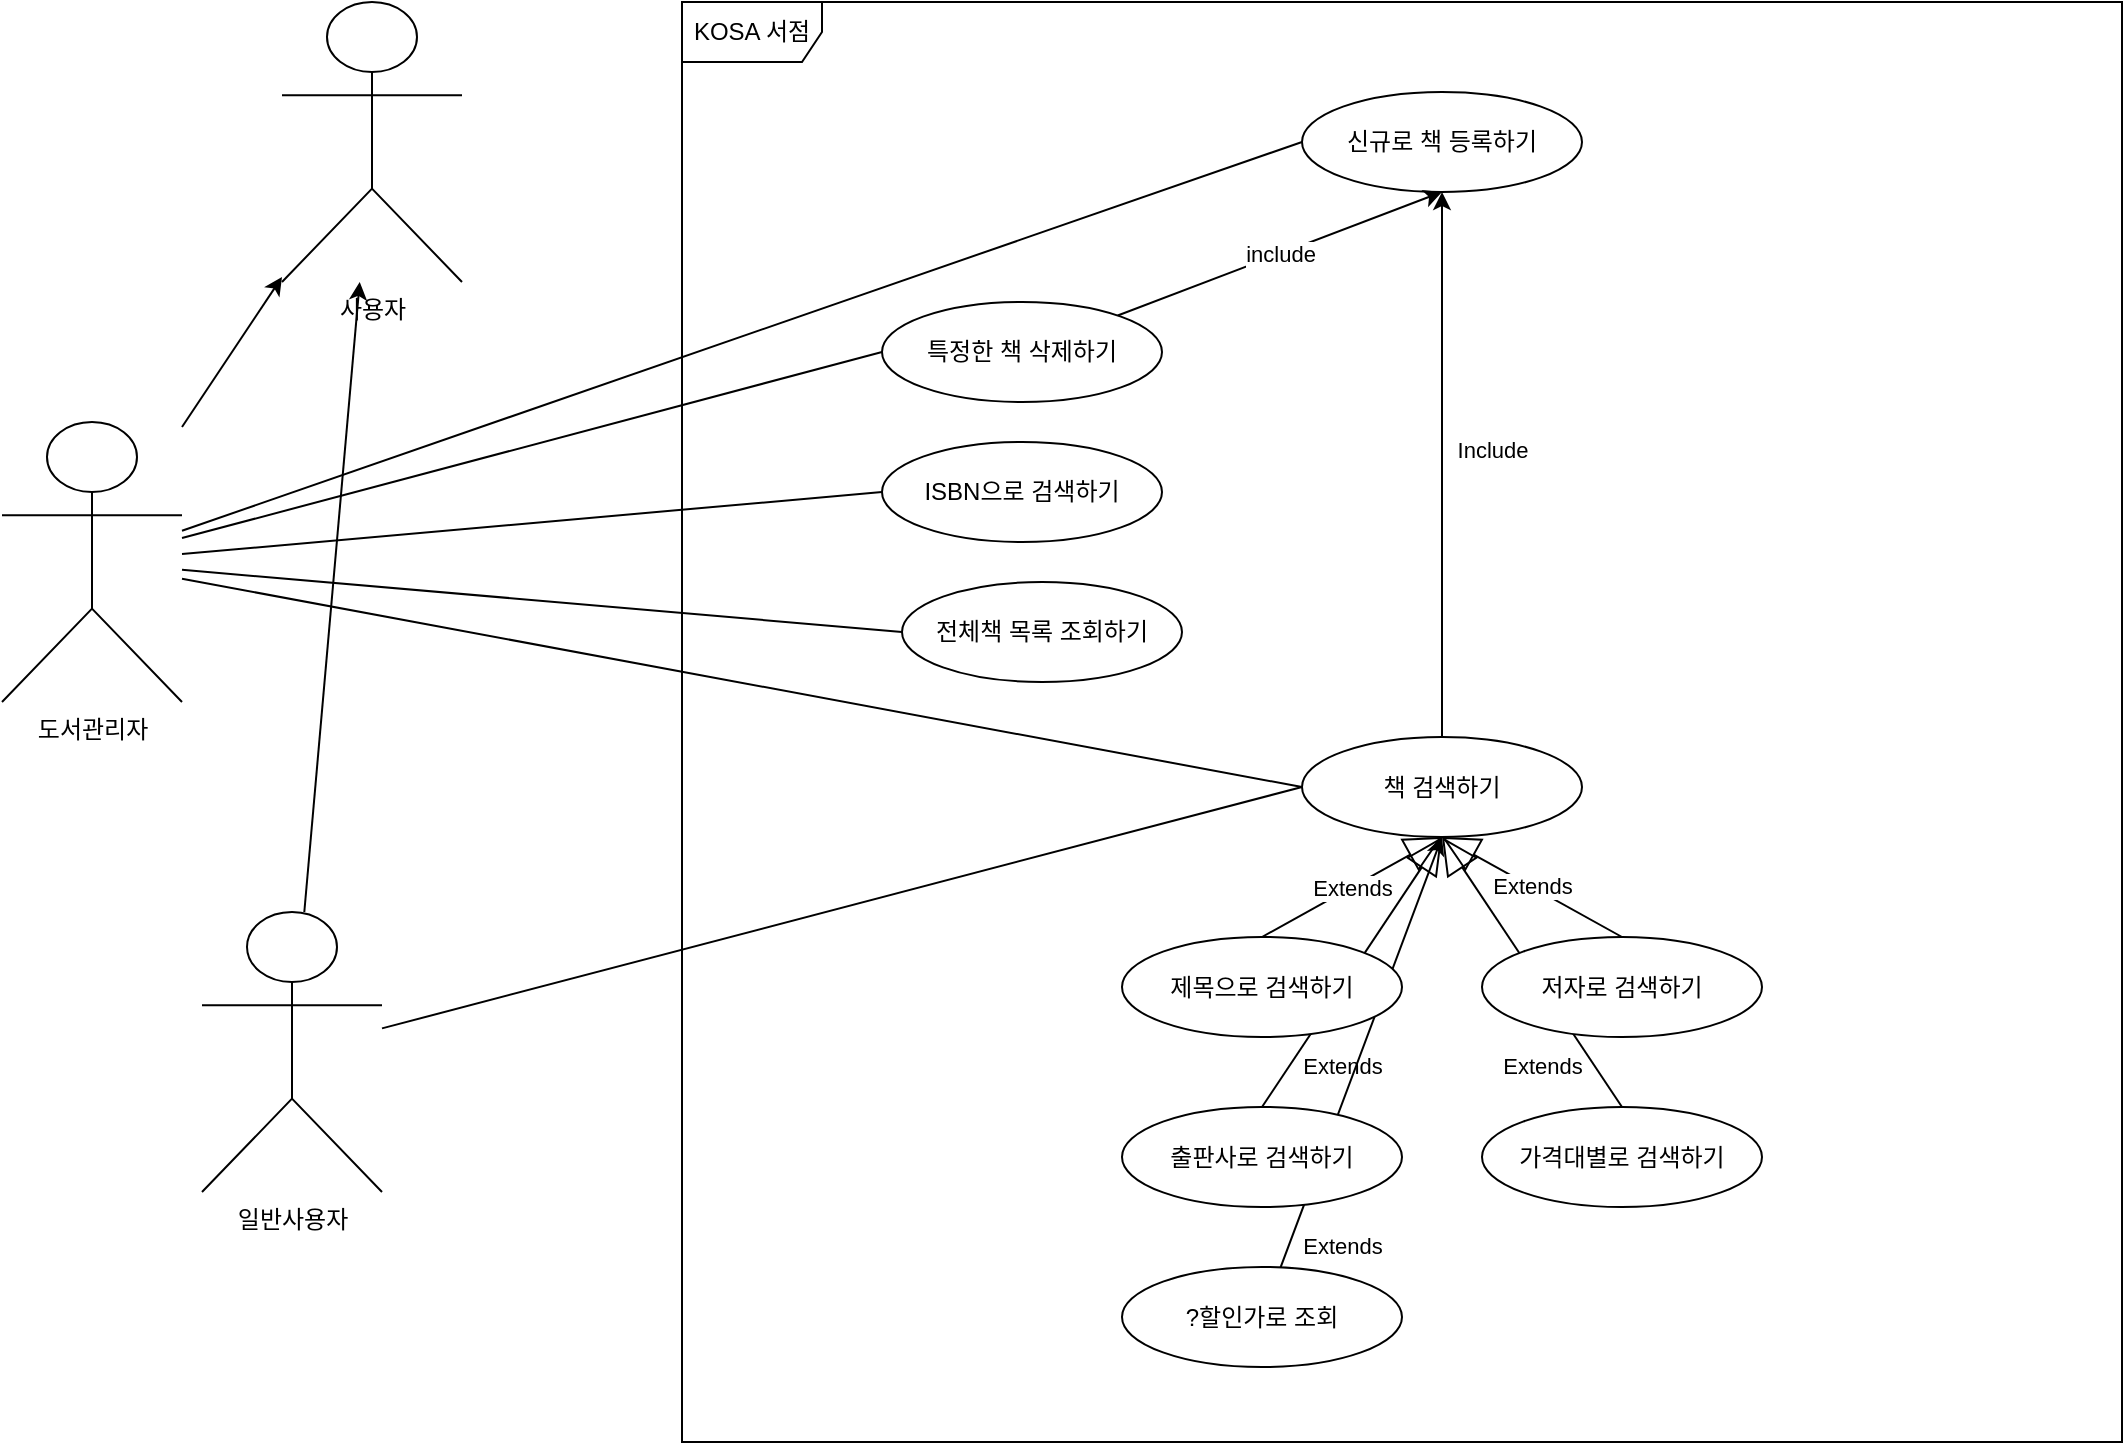 <mxfile version="27.0.9">
  <diagram id="tu2wQ8LnA8tp2BV-aJbI" name="페이지-1">
    <mxGraphModel dx="1971" dy="782" grid="1" gridSize="10" guides="1" tooltips="1" connect="1" arrows="1" fold="1" page="1" pageScale="1" pageWidth="827" pageHeight="1169" math="0" shadow="0">
      <root>
        <mxCell id="0" />
        <mxCell id="1" parent="0" />
        <mxCell id="rpM9JcjBu72Rt_czWlIL-38" style="rounded=0;orthogonalLoop=1;jettySize=auto;html=1;entryX=0;entryY=0.5;entryDx=0;entryDy=0;endArrow=none;startFill=0;" edge="1" parent="1" source="rpM9JcjBu72Rt_czWlIL-22" target="rpM9JcjBu72Rt_czWlIL-16">
          <mxGeometry relative="1" as="geometry" />
        </mxCell>
        <mxCell id="rpM9JcjBu72Rt_czWlIL-37" style="rounded=0;orthogonalLoop=1;jettySize=auto;html=1;entryX=0;entryY=0.5;entryDx=0;entryDy=0;endArrow=none;startFill=0;" edge="1" parent="1" source="rpM9JcjBu72Rt_czWlIL-23" target="rpM9JcjBu72Rt_czWlIL-16">
          <mxGeometry relative="1" as="geometry" />
        </mxCell>
        <mxCell id="rpM9JcjBu72Rt_czWlIL-32" value="Extends" style="endArrow=block;endSize=16;endFill=0;html=1;rounded=0;exitX=0.5;exitY=0;exitDx=0;exitDy=0;entryX=0.5;entryY=1;entryDx=0;entryDy=0;" edge="1" parent="1" source="rpM9JcjBu72Rt_czWlIL-17" target="rpM9JcjBu72Rt_czWlIL-16">
          <mxGeometry x="-0.005" width="160" relative="1" as="geometry">
            <mxPoint x="100" y="677.5" as="sourcePoint" />
            <mxPoint x="260" y="677.5" as="targetPoint" />
            <mxPoint as="offset" />
          </mxGeometry>
        </mxCell>
        <mxCell id="rpM9JcjBu72Rt_czWlIL-33" value="Extends" style="endArrow=block;endSize=16;endFill=0;html=1;rounded=0;exitX=0.5;exitY=0;exitDx=0;exitDy=0;entryX=0.5;entryY=1;entryDx=0;entryDy=0;" edge="1" parent="1" source="rpM9JcjBu72Rt_czWlIL-18" target="rpM9JcjBu72Rt_czWlIL-16">
          <mxGeometry width="160" relative="1" as="geometry">
            <mxPoint x="520" y="687.5" as="sourcePoint" />
            <mxPoint x="610" y="647.5" as="targetPoint" />
          </mxGeometry>
        </mxCell>
        <mxCell id="rpM9JcjBu72Rt_czWlIL-34" value="Extends" style="endArrow=block;endSize=16;endFill=0;html=1;rounded=0;exitX=0.5;exitY=0;exitDx=0;exitDy=0;entryX=0.5;entryY=1;entryDx=0;entryDy=0;" edge="1" parent="1" source="rpM9JcjBu72Rt_czWlIL-20" target="rpM9JcjBu72Rt_czWlIL-16">
          <mxGeometry x="-0.521" y="22" width="160" relative="1" as="geometry">
            <mxPoint x="460" y="747.5" as="sourcePoint" />
            <mxPoint x="550" y="707.5" as="targetPoint" />
            <mxPoint as="offset" />
          </mxGeometry>
        </mxCell>
        <mxCell id="rpM9JcjBu72Rt_czWlIL-35" value="Extends" style="endArrow=block;endSize=16;endFill=0;html=1;rounded=0;exitX=0.5;exitY=0;exitDx=0;exitDy=0;entryX=0.5;entryY=1;entryDx=0;entryDy=0;" edge="1" parent="1" source="rpM9JcjBu72Rt_czWlIL-19" target="rpM9JcjBu72Rt_czWlIL-16">
          <mxGeometry x="-0.521" y="-22" width="160" relative="1" as="geometry">
            <mxPoint x="305" y="717.5" as="sourcePoint" />
            <mxPoint x="395" y="677.5" as="targetPoint" />
            <mxPoint as="offset" />
          </mxGeometry>
        </mxCell>
        <mxCell id="rpM9JcjBu72Rt_czWlIL-27" style="rounded=0;orthogonalLoop=1;jettySize=auto;html=1;entryX=0;entryY=0.5;entryDx=0;entryDy=0;endArrow=none;startFill=0;" edge="1" parent="1" source="rpM9JcjBu72Rt_czWlIL-22" target="rpM9JcjBu72Rt_czWlIL-14">
          <mxGeometry relative="1" as="geometry" />
        </mxCell>
        <mxCell id="rpM9JcjBu72Rt_czWlIL-25" style="rounded=0;orthogonalLoop=1;jettySize=auto;html=1;" edge="1" parent="1" source="rpM9JcjBu72Rt_czWlIL-22" target="rpM9JcjBu72Rt_czWlIL-21">
          <mxGeometry relative="1" as="geometry" />
        </mxCell>
        <mxCell id="rpM9JcjBu72Rt_czWlIL-26" style="rounded=0;orthogonalLoop=1;jettySize=auto;html=1;" edge="1" parent="1" source="rpM9JcjBu72Rt_czWlIL-23" target="rpM9JcjBu72Rt_czWlIL-21">
          <mxGeometry relative="1" as="geometry" />
        </mxCell>
        <mxCell id="rpM9JcjBu72Rt_czWlIL-1" value="KOSA 서점" style="shape=umlFrame;whiteSpace=wrap;html=1;pointerEvents=0;width=70;height=30;" vertex="1" parent="1">
          <mxGeometry x="60" y="40" width="720" height="720" as="geometry" />
        </mxCell>
        <mxCell id="rpM9JcjBu72Rt_czWlIL-48" value="Extends" style="rounded=0;orthogonalLoop=1;jettySize=auto;html=1;entryX=0.5;entryY=1;entryDx=0;entryDy=0;" edge="1" parent="1" source="rpM9JcjBu72Rt_czWlIL-2" target="rpM9JcjBu72Rt_czWlIL-16">
          <mxGeometry x="-0.823" y="-25" relative="1" as="geometry">
            <mxPoint as="offset" />
          </mxGeometry>
        </mxCell>
        <mxCell id="rpM9JcjBu72Rt_czWlIL-2" value="?할인가로 조회" style="ellipse;whiteSpace=wrap;html=1;" vertex="1" parent="1">
          <mxGeometry x="280" y="672.5" width="140" height="50" as="geometry" />
        </mxCell>
        <mxCell id="rpM9JcjBu72Rt_czWlIL-12" value="ISBN으로 검색하기" style="ellipse;whiteSpace=wrap;html=1;" vertex="1" parent="1">
          <mxGeometry x="160" y="260" width="140" height="50" as="geometry" />
        </mxCell>
        <mxCell id="rpM9JcjBu72Rt_czWlIL-13" value="전체책 목록 조회하기" style="ellipse;whiteSpace=wrap;html=1;" vertex="1" parent="1">
          <mxGeometry x="170" y="330" width="140" height="50" as="geometry" />
        </mxCell>
        <mxCell id="rpM9JcjBu72Rt_czWlIL-14" value="신규로 책 등록하기" style="ellipse;whiteSpace=wrap;html=1;" vertex="1" parent="1">
          <mxGeometry x="370" y="85" width="140" height="50" as="geometry" />
        </mxCell>
        <mxCell id="rpM9JcjBu72Rt_czWlIL-47" value="include" style="rounded=0;orthogonalLoop=1;jettySize=auto;html=1;entryX=0.5;entryY=1;entryDx=0;entryDy=0;" edge="1" parent="1" source="rpM9JcjBu72Rt_czWlIL-15" target="rpM9JcjBu72Rt_czWlIL-14">
          <mxGeometry relative="1" as="geometry" />
        </mxCell>
        <mxCell id="rpM9JcjBu72Rt_czWlIL-15" value="특정한 책 삭제하기" style="ellipse;whiteSpace=wrap;html=1;" vertex="1" parent="1">
          <mxGeometry x="160" y="190" width="140" height="50" as="geometry" />
        </mxCell>
        <mxCell id="rpM9JcjBu72Rt_czWlIL-39" value="Include" style="rounded=0;orthogonalLoop=1;jettySize=auto;html=1;entryX=0.5;entryY=1;entryDx=0;entryDy=0;" edge="1" parent="1" source="rpM9JcjBu72Rt_czWlIL-16" target="rpM9JcjBu72Rt_czWlIL-14">
          <mxGeometry x="0.057" y="-25" relative="1" as="geometry">
            <mxPoint as="offset" />
          </mxGeometry>
        </mxCell>
        <mxCell id="rpM9JcjBu72Rt_czWlIL-16" value="책 검색하기" style="ellipse;whiteSpace=wrap;html=1;" vertex="1" parent="1">
          <mxGeometry x="370" y="407.5" width="140" height="50" as="geometry" />
        </mxCell>
        <mxCell id="rpM9JcjBu72Rt_czWlIL-17" value="제목으로 검색하기" style="ellipse;whiteSpace=wrap;html=1;" vertex="1" parent="1">
          <mxGeometry x="280" y="507.5" width="140" height="50" as="geometry" />
        </mxCell>
        <mxCell id="rpM9JcjBu72Rt_czWlIL-18" value="저자로 검색하기" style="ellipse;whiteSpace=wrap;html=1;" vertex="1" parent="1">
          <mxGeometry x="460" y="507.5" width="140" height="50" as="geometry" />
        </mxCell>
        <mxCell id="rpM9JcjBu72Rt_czWlIL-19" value="출판사로 검색하기" style="ellipse;whiteSpace=wrap;html=1;" vertex="1" parent="1">
          <mxGeometry x="280" y="592.5" width="140" height="50" as="geometry" />
        </mxCell>
        <mxCell id="rpM9JcjBu72Rt_czWlIL-20" value="가격대별로 검색하기" style="ellipse;whiteSpace=wrap;html=1;" vertex="1" parent="1">
          <mxGeometry x="460" y="592.5" width="140" height="50" as="geometry" />
        </mxCell>
        <mxCell id="rpM9JcjBu72Rt_czWlIL-21" value="사용자" style="shape=umlActor;verticalLabelPosition=bottom;verticalAlign=top;html=1;" vertex="1" parent="1">
          <mxGeometry x="-140" y="40" width="90" height="140" as="geometry" />
        </mxCell>
        <mxCell id="rpM9JcjBu72Rt_czWlIL-42" style="rounded=0;orthogonalLoop=1;jettySize=auto;html=1;entryX=0;entryY=0.5;entryDx=0;entryDy=0;endArrow=none;startFill=0;" edge="1" parent="1" source="rpM9JcjBu72Rt_czWlIL-22" target="rpM9JcjBu72Rt_czWlIL-13">
          <mxGeometry relative="1" as="geometry" />
        </mxCell>
        <mxCell id="rpM9JcjBu72Rt_czWlIL-44" style="rounded=0;orthogonalLoop=1;jettySize=auto;html=1;entryX=0;entryY=0.5;entryDx=0;entryDy=0;endArrow=none;startFill=0;" edge="1" parent="1" source="rpM9JcjBu72Rt_czWlIL-22" target="rpM9JcjBu72Rt_czWlIL-15">
          <mxGeometry relative="1" as="geometry" />
        </mxCell>
        <mxCell id="rpM9JcjBu72Rt_czWlIL-45" style="rounded=0;orthogonalLoop=1;jettySize=auto;html=1;entryX=0;entryY=0.5;entryDx=0;entryDy=0;endArrow=none;startFill=0;" edge="1" parent="1" source="rpM9JcjBu72Rt_czWlIL-22" target="rpM9JcjBu72Rt_czWlIL-12">
          <mxGeometry relative="1" as="geometry" />
        </mxCell>
        <mxCell id="rpM9JcjBu72Rt_czWlIL-22" value="도서관리자" style="shape=umlActor;verticalLabelPosition=bottom;verticalAlign=top;html=1;" vertex="1" parent="1">
          <mxGeometry x="-280" y="250" width="90" height="140" as="geometry" />
        </mxCell>
        <mxCell id="rpM9JcjBu72Rt_czWlIL-23" value="일반사용자" style="shape=umlActor;verticalLabelPosition=bottom;verticalAlign=top;html=1;" vertex="1" parent="1">
          <mxGeometry x="-180" y="495" width="90" height="140" as="geometry" />
        </mxCell>
      </root>
    </mxGraphModel>
  </diagram>
</mxfile>
